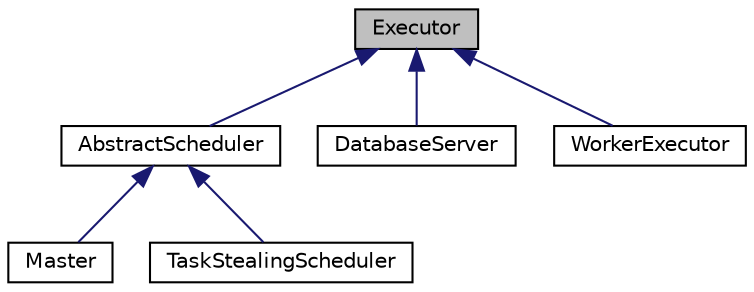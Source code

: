digraph "Executor"
{
  edge [fontname="Helvetica",fontsize="10",labelfontname="Helvetica",labelfontsize="10"];
  node [fontname="Helvetica",fontsize="10",shape=record];
  Node1 [label="Executor",height=0.2,width=0.4,color="black", fillcolor="grey75", style="filled", fontcolor="black"];
  Node1 -> Node2 [dir="back",color="midnightblue",fontsize="10",style="solid",fontname="Helvetica"];
  Node2 [label="AbstractScheduler",height=0.2,width=0.4,color="black", fillcolor="white", style="filled",URL="$dd/dad/a00005.html"];
  Node2 -> Node3 [dir="back",color="midnightblue",fontsize="10",style="solid",fontname="Helvetica"];
  Node3 [label="Master",height=0.2,width=0.4,color="black", fillcolor="white", style="filled",URL="$d2/d79/a00051.html"];
  Node2 -> Node4 [dir="back",color="midnightblue",fontsize="10",style="solid",fontname="Helvetica"];
  Node4 [label="TaskStealingScheduler",height=0.2,width=0.4,color="black", fillcolor="white", style="filled",URL="$db/dab/a00089.html"];
  Node1 -> Node5 [dir="back",color="midnightblue",fontsize="10",style="solid",fontname="Helvetica"];
  Node5 [label="DatabaseServer",height=0.2,width=0.4,color="black", fillcolor="white", style="filled",URL="$db/db2/a00020.html"];
  Node1 -> Node6 [dir="back",color="midnightblue",fontsize="10",style="solid",fontname="Helvetica"];
  Node6 [label="WorkerExecutor",height=0.2,width=0.4,color="black", fillcolor="white", style="filled",URL="$d9/df8/a00096.html"];
}
